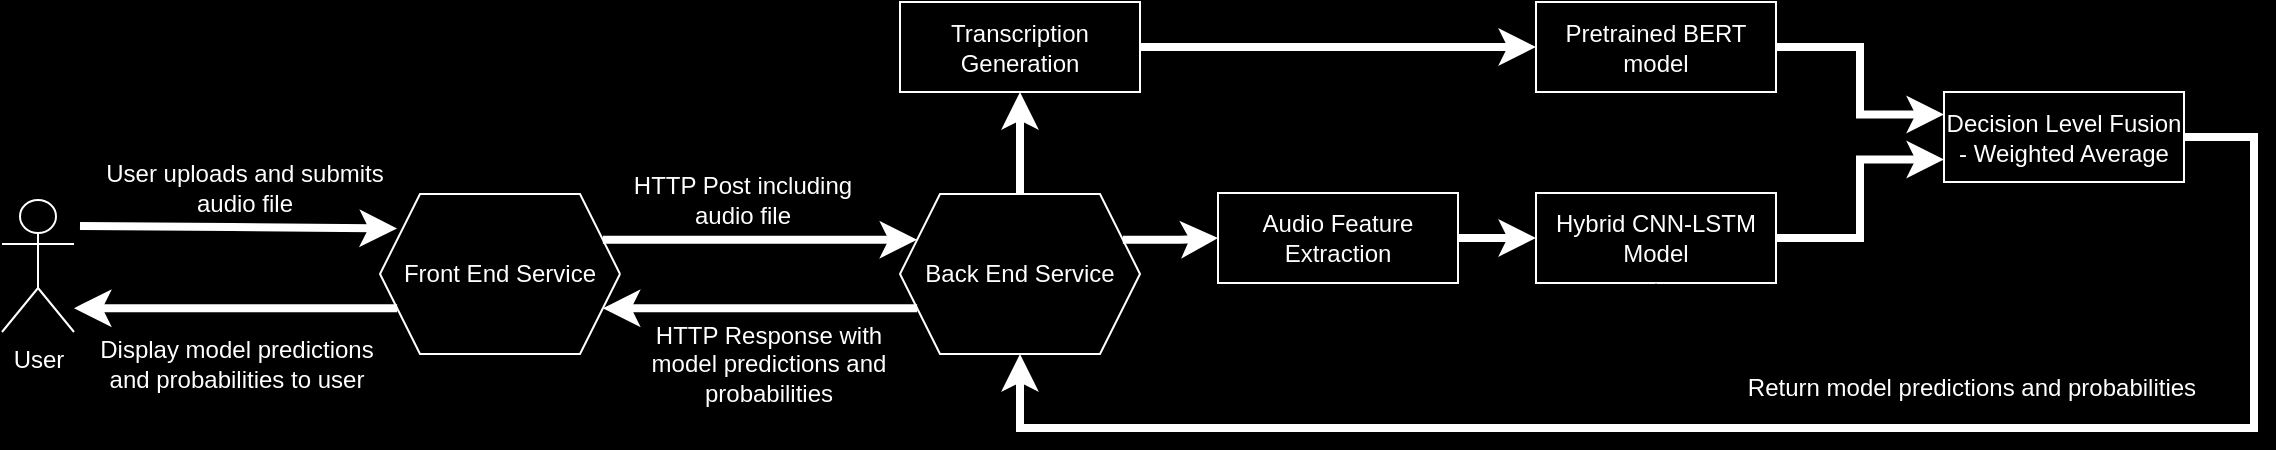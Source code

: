 <mxfile version="24.4.4" type="device">
  <diagram name="Page-1" id="wyetGaDxWWu-MuHVWUi1">
    <mxGraphModel dx="1434" dy="738" grid="0" gridSize="10" guides="1" tooltips="1" connect="1" arrows="1" fold="1" page="1" pageScale="1" pageWidth="850" pageHeight="1100" background="#000000" math="0" shadow="0">
      <root>
        <mxCell id="0" />
        <mxCell id="1" parent="0" />
        <mxCell id="M8w7Dnc4-hMv-GLeEeUF-1" value="&lt;font color=&quot;#ffffff&quot;&gt;User&lt;/font&gt;" style="shape=umlActor;verticalLabelPosition=bottom;verticalAlign=top;html=1;outlineConnect=0;strokeColor=#FFFFFF;fillColor=none;" vertex="1" parent="1">
          <mxGeometry x="78" y="276" width="36" height="66" as="geometry" />
        </mxCell>
        <mxCell id="M8w7Dnc4-hMv-GLeEeUF-2" value="Front End S&lt;span style=&quot;color: rgba(0, 0, 0, 0); font-family: monospace; font-size: 0px; text-align: start; text-wrap: nowrap;&quot;&gt;%3CmxGraphModel%3E%3Croot%3E%3CmxCell%20id%3D%220%22%2F%3E%3CmxCell%20id%3D%221%22%20parent%3D%220%22%2F%3E%3CmxCell%20id%3D%222%22%20value%3D%22Audio%20Recording%22%20style%3D%22rounded%3D0%3BwhiteSpace%3Dwrap%3Bhtml%3D1%3BfillColor%3Dnone%3BfontColor%3D%23FFFFFF%3BstrokeColor%3D%23FFFFFF%3B%22%20vertex%3D%221%22%20parent%3D%221%22%3E%3CmxGeometry%20x%3D%22158%22%20y%3D%22269%22%20width%3D%22120%22%20height%3D%2260%22%20as%3D%22geometry%22%2F%3E%3C%2FmxCell%3E%3C%2Froot%3E%3C%2FmxGraphModel%3E&lt;/span&gt;ervice" style="shape=hexagon;perimeter=hexagonPerimeter2;whiteSpace=wrap;html=1;fixedSize=1;fillColor=none;strokeColor=#FFFFFF;fontColor=#FFFFFF;" vertex="1" parent="1">
          <mxGeometry x="267" y="273" width="120" height="80" as="geometry" />
        </mxCell>
        <mxCell id="M8w7Dnc4-hMv-GLeEeUF-3" value="" style="edgeStyle=orthogonalEdgeStyle;rounded=0;orthogonalLoop=1;jettySize=auto;html=1;" edge="1" parent="1" source="M8w7Dnc4-hMv-GLeEeUF-4" target="M8w7Dnc4-hMv-GLeEeUF-2">
          <mxGeometry relative="1" as="geometry" />
        </mxCell>
        <mxCell id="M8w7Dnc4-hMv-GLeEeUF-4" value="Back End Service" style="shape=hexagon;perimeter=hexagonPerimeter2;whiteSpace=wrap;html=1;fixedSize=1;fillColor=none;strokeColor=#FFFFFF;fontColor=#FFFFFF;" vertex="1" parent="1">
          <mxGeometry x="527" y="273" width="120" height="80" as="geometry" />
        </mxCell>
        <mxCell id="M8w7Dnc4-hMv-GLeEeUF-5" value="Transcription Generation" style="rounded=0;whiteSpace=wrap;html=1;strokeColor=#FFFFFF;fillColor=none;fontColor=#FFFFFF;" vertex="1" parent="1">
          <mxGeometry x="527" y="177" width="120" height="45" as="geometry" />
        </mxCell>
        <mxCell id="M8w7Dnc4-hMv-GLeEeUF-6" value="Audio Feature Extraction" style="rounded=0;whiteSpace=wrap;html=1;strokeColor=#FFFFFF;fillColor=none;fontColor=#FFFFFF;" vertex="1" parent="1">
          <mxGeometry x="686" y="272.5" width="120" height="45" as="geometry" />
        </mxCell>
        <mxCell id="M8w7Dnc4-hMv-GLeEeUF-7" value="Hybrid CNN-LSTM&lt;br&gt;Model" style="rounded=0;whiteSpace=wrap;html=1;strokeColor=#FFFFFF;fillColor=none;fontColor=#FFFFFF;" vertex="1" parent="1">
          <mxGeometry x="845" y="272.5" width="120" height="45" as="geometry" />
        </mxCell>
        <mxCell id="M8w7Dnc4-hMv-GLeEeUF-8" value="Pretrained BERT model" style="rounded=0;whiteSpace=wrap;html=1;strokeColor=#FFFFFF;fillColor=none;fontColor=#FFFFFF;" vertex="1" parent="1">
          <mxGeometry x="845" y="177" width="120" height="45" as="geometry" />
        </mxCell>
        <mxCell id="M8w7Dnc4-hMv-GLeEeUF-9" value="Decision Level Fusion - Weighted Average" style="rounded=0;whiteSpace=wrap;html=1;strokeColor=#FFFFFF;fillColor=none;fontColor=#FFFFFF;" vertex="1" parent="1">
          <mxGeometry x="1049" y="222" width="120" height="45" as="geometry" />
        </mxCell>
        <mxCell id="M8w7Dnc4-hMv-GLeEeUF-10" style="edgeStyle=orthogonalEdgeStyle;rounded=0;orthogonalLoop=1;jettySize=auto;html=1;strokeWidth=4;strokeColor=#FFFFFF;entryX=0;entryY=0.25;entryDx=0;entryDy=0;exitX=1;exitY=0.25;exitDx=0;exitDy=0;" edge="1" parent="1" source="M8w7Dnc4-hMv-GLeEeUF-2" target="M8w7Dnc4-hMv-GLeEeUF-4">
          <mxGeometry relative="1" as="geometry">
            <mxPoint x="373" y="444" as="sourcePoint" />
            <mxPoint x="487" y="313" as="targetPoint" />
          </mxGeometry>
        </mxCell>
        <mxCell id="M8w7Dnc4-hMv-GLeEeUF-11" style="edgeStyle=orthogonalEdgeStyle;rounded=0;orthogonalLoop=1;jettySize=auto;html=1;entryX=0.5;entryY=1;entryDx=0;entryDy=0;strokeWidth=4;strokeColor=#FFFFFF;exitX=0.5;exitY=0;exitDx=0;exitDy=0;" edge="1" parent="1" source="M8w7Dnc4-hMv-GLeEeUF-4" target="M8w7Dnc4-hMv-GLeEeUF-5">
          <mxGeometry relative="1" as="geometry">
            <mxPoint x="255" y="343" as="sourcePoint" />
            <mxPoint x="346" y="343" as="targetPoint" />
          </mxGeometry>
        </mxCell>
        <mxCell id="M8w7Dnc4-hMv-GLeEeUF-12" style="edgeStyle=orthogonalEdgeStyle;rounded=0;orthogonalLoop=1;jettySize=auto;html=1;strokeWidth=4;strokeColor=#FFFFFF;exitX=1;exitY=0.5;exitDx=0;exitDy=0;" edge="1" parent="1" source="M8w7Dnc4-hMv-GLeEeUF-6" target="M8w7Dnc4-hMv-GLeEeUF-7">
          <mxGeometry relative="1" as="geometry">
            <mxPoint x="265" y="353" as="sourcePoint" />
            <mxPoint x="356" y="353" as="targetPoint" />
          </mxGeometry>
        </mxCell>
        <mxCell id="M8w7Dnc4-hMv-GLeEeUF-13" style="edgeStyle=orthogonalEdgeStyle;rounded=0;orthogonalLoop=1;jettySize=auto;html=1;entryX=0;entryY=0.75;entryDx=0;entryDy=0;strokeWidth=4;strokeColor=#FFFFFF;" edge="1" parent="1" source="M8w7Dnc4-hMv-GLeEeUF-7" target="M8w7Dnc4-hMv-GLeEeUF-9">
          <mxGeometry relative="1" as="geometry">
            <mxPoint x="285" y="355" as="sourcePoint" />
            <mxPoint x="376" y="355" as="targetPoint" />
          </mxGeometry>
        </mxCell>
        <mxCell id="M8w7Dnc4-hMv-GLeEeUF-14" style="edgeStyle=orthogonalEdgeStyle;rounded=0;orthogonalLoop=1;jettySize=auto;html=1;entryX=0;entryY=0.25;entryDx=0;entryDy=0;strokeWidth=4;strokeColor=#FFFFFF;exitX=1;exitY=0.5;exitDx=0;exitDy=0;" edge="1" parent="1" source="M8w7Dnc4-hMv-GLeEeUF-8" target="M8w7Dnc4-hMv-GLeEeUF-9">
          <mxGeometry relative="1" as="geometry">
            <mxPoint x="295" y="365" as="sourcePoint" />
            <mxPoint x="386" y="365" as="targetPoint" />
          </mxGeometry>
        </mxCell>
        <mxCell id="M8w7Dnc4-hMv-GLeEeUF-15" style="edgeStyle=orthogonalEdgeStyle;rounded=0;orthogonalLoop=1;jettySize=auto;html=1;strokeWidth=4;strokeColor=#FFFFFF;exitX=1;exitY=0.25;exitDx=0;exitDy=0;" edge="1" parent="1" source="M8w7Dnc4-hMv-GLeEeUF-4" target="M8w7Dnc4-hMv-GLeEeUF-6">
          <mxGeometry relative="1" as="geometry">
            <mxPoint x="437" y="306" as="sourcePoint" />
            <mxPoint x="546" y="306" as="targetPoint" />
          </mxGeometry>
        </mxCell>
        <mxCell id="M8w7Dnc4-hMv-GLeEeUF-16" style="edgeStyle=orthogonalEdgeStyle;rounded=0;orthogonalLoop=1;jettySize=auto;html=1;strokeWidth=4;strokeColor=#FFFFFF;entryX=1;entryY=0.75;entryDx=0;entryDy=0;exitX=0;exitY=0.75;exitDx=0;exitDy=0;" edge="1" parent="1" source="M8w7Dnc4-hMv-GLeEeUF-4" target="M8w7Dnc4-hMv-GLeEeUF-2">
          <mxGeometry relative="1" as="geometry">
            <mxPoint x="398" y="316" as="sourcePoint" />
            <mxPoint x="507" y="316" as="targetPoint" />
          </mxGeometry>
        </mxCell>
        <mxCell id="M8w7Dnc4-hMv-GLeEeUF-17" style="edgeStyle=orthogonalEdgeStyle;rounded=0;orthogonalLoop=1;jettySize=auto;html=1;strokeWidth=4;strokeColor=#FFFFFF;entryX=0.5;entryY=1;entryDx=0;entryDy=0;exitX=1;exitY=0.5;exitDx=0;exitDy=0;" edge="1" parent="1" source="M8w7Dnc4-hMv-GLeEeUF-9" target="M8w7Dnc4-hMv-GLeEeUF-4">
          <mxGeometry relative="1" as="geometry">
            <mxPoint x="467" y="336" as="sourcePoint" />
            <mxPoint x="576" y="336" as="targetPoint" />
            <Array as="points">
              <mxPoint x="1204" y="245" />
              <mxPoint x="1204" y="390" />
              <mxPoint x="587" y="390" />
            </Array>
          </mxGeometry>
        </mxCell>
        <mxCell id="M8w7Dnc4-hMv-GLeEeUF-18" value="User uploads and submits audio file" style="text;html=1;align=center;verticalAlign=middle;whiteSpace=wrap;rounded=0;fontColor=#FFFFFF;" vertex="1" parent="1">
          <mxGeometry x="121" y="243" width="157" height="54" as="geometry" />
        </mxCell>
        <mxCell id="M8w7Dnc4-hMv-GLeEeUF-19" value="Display model predictions and probabilities to user" style="text;html=1;align=center;verticalAlign=middle;whiteSpace=wrap;rounded=0;fontColor=#FFFFFF;" vertex="1" parent="1">
          <mxGeometry x="117" y="331" width="157" height="54" as="geometry" />
        </mxCell>
        <mxCell id="M8w7Dnc4-hMv-GLeEeUF-20" value="HTTP Post including audio file" style="text;html=1;align=center;verticalAlign=middle;whiteSpace=wrap;rounded=0;fontColor=#FFFFFF;" vertex="1" parent="1">
          <mxGeometry x="378" y="249" width="141" height="54" as="geometry" />
        </mxCell>
        <mxCell id="M8w7Dnc4-hMv-GLeEeUF-21" value="HTTP Response with model predictions and probabilities" style="text;html=1;align=center;verticalAlign=middle;whiteSpace=wrap;rounded=0;fontColor=#FFFFFF;" vertex="1" parent="1">
          <mxGeometry x="391" y="331" width="141" height="54" as="geometry" />
        </mxCell>
        <mxCell id="M8w7Dnc4-hMv-GLeEeUF-22" style="edgeStyle=orthogonalEdgeStyle;rounded=0;orthogonalLoop=1;jettySize=auto;html=1;strokeWidth=4;strokeColor=#FFFFFF;exitX=1;exitY=0.5;exitDx=0;exitDy=0;" edge="1" parent="1" source="M8w7Dnc4-hMv-GLeEeUF-5" target="M8w7Dnc4-hMv-GLeEeUF-8">
          <mxGeometry relative="1" as="geometry">
            <mxPoint x="648" y="306" as="sourcePoint" />
            <mxPoint x="696" y="305" as="targetPoint" />
          </mxGeometry>
        </mxCell>
        <mxCell id="M8w7Dnc4-hMv-GLeEeUF-23" value="" style="edgeStyle=orthogonalEdgeStyle;rounded=0;orthogonalLoop=1;jettySize=auto;html=1;" edge="1" parent="1" source="M8w7Dnc4-hMv-GLeEeUF-24" target="M8w7Dnc4-hMv-GLeEeUF-7">
          <mxGeometry relative="1" as="geometry" />
        </mxCell>
        <mxCell id="M8w7Dnc4-hMv-GLeEeUF-24" value="Return model predictions and probabilities" style="text;html=1;align=center;verticalAlign=middle;whiteSpace=wrap;rounded=0;fontColor=#FFFFFF;" vertex="1" parent="1">
          <mxGeometry x="931" y="343" width="264" height="54" as="geometry" />
        </mxCell>
        <mxCell id="M8w7Dnc4-hMv-GLeEeUF-25" style="edgeStyle=orthogonalEdgeStyle;rounded=0;orthogonalLoop=1;jettySize=auto;html=1;strokeWidth=4;strokeColor=#FFFFFF;entryX=0.071;entryY=0.216;entryDx=0;entryDy=0;entryPerimeter=0;" edge="1" parent="1" target="M8w7Dnc4-hMv-GLeEeUF-2">
          <mxGeometry relative="1" as="geometry">
            <mxPoint x="117" y="289" as="sourcePoint" />
            <mxPoint x="286" y="340" as="targetPoint" />
          </mxGeometry>
        </mxCell>
        <mxCell id="M8w7Dnc4-hMv-GLeEeUF-26" style="edgeStyle=orthogonalEdgeStyle;rounded=0;orthogonalLoop=1;jettySize=auto;html=1;strokeWidth=4;strokeColor=#FFFFFF;exitX=0;exitY=0.75;exitDx=0;exitDy=0;" edge="1" parent="1" source="M8w7Dnc4-hMv-GLeEeUF-2" target="M8w7Dnc4-hMv-GLeEeUF-1">
          <mxGeometry relative="1" as="geometry">
            <mxPoint x="127" y="299" as="sourcePoint" />
            <mxPoint x="286" y="300" as="targetPoint" />
            <Array as="points">
              <mxPoint x="150" y="330" />
              <mxPoint x="150" y="330" />
            </Array>
          </mxGeometry>
        </mxCell>
      </root>
    </mxGraphModel>
  </diagram>
</mxfile>

